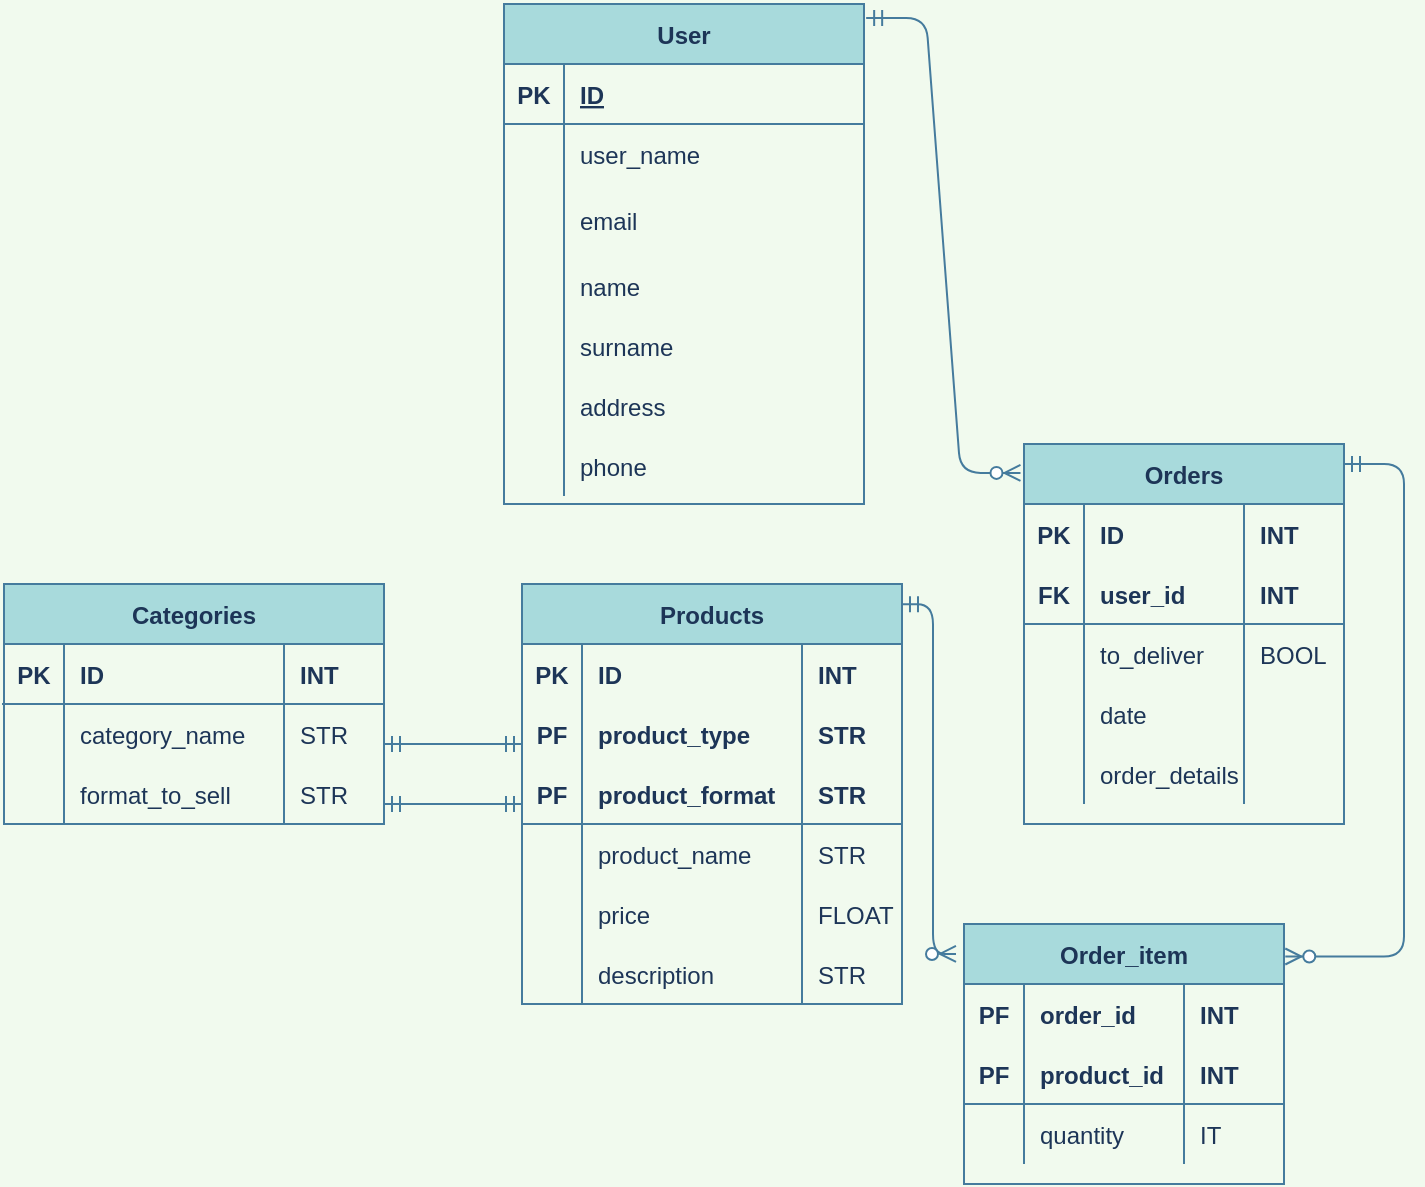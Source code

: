 <mxfile version="14.9.8" type="github">
  <diagram id="C5RBs43oDa-KdzZeNtuy" name="Page-1">
    <mxGraphModel dx="933" dy="643" grid="1" gridSize="10" guides="1" tooltips="1" connect="1" arrows="1" fold="1" page="1" pageScale="1" pageWidth="827" pageHeight="1169" background="#F1FAEE" math="0" shadow="0">
      <root>
        <mxCell id="WIyWlLk6GJQsqaUBKTNV-0" />
        <mxCell id="WIyWlLk6GJQsqaUBKTNV-1" parent="WIyWlLk6GJQsqaUBKTNV-0" />
        <mxCell id="0I3PL-ecY-N6tI2STqIi-12" value="User" style="shape=table;startSize=30;container=1;collapsible=1;childLayout=tableLayout;fixedRows=1;rowLines=0;fontStyle=1;align=center;resizeLast=1;fillColor=#A8DADC;strokeColor=#457B9D;fontColor=#1D3557;" vertex="1" parent="WIyWlLk6GJQsqaUBKTNV-1">
          <mxGeometry x="310" y="380" width="180" height="250" as="geometry" />
        </mxCell>
        <mxCell id="0I3PL-ecY-N6tI2STqIi-13" value="" style="shape=partialRectangle;collapsible=0;dropTarget=0;pointerEvents=0;fillColor=none;top=0;left=0;bottom=1;right=0;points=[[0,0.5],[1,0.5]];portConstraint=eastwest;strokeColor=#457B9D;fontColor=#1D3557;" vertex="1" parent="0I3PL-ecY-N6tI2STqIi-12">
          <mxGeometry y="30" width="180" height="30" as="geometry" />
        </mxCell>
        <mxCell id="0I3PL-ecY-N6tI2STqIi-14" value="PK" style="shape=partialRectangle;connectable=0;fillColor=none;top=0;left=0;bottom=0;right=0;fontStyle=1;overflow=hidden;strokeColor=#457B9D;fontColor=#1D3557;" vertex="1" parent="0I3PL-ecY-N6tI2STqIi-13">
          <mxGeometry width="30" height="30" as="geometry" />
        </mxCell>
        <mxCell id="0I3PL-ecY-N6tI2STqIi-15" value="ID" style="shape=partialRectangle;connectable=0;fillColor=none;top=0;left=0;bottom=0;right=0;align=left;spacingLeft=6;fontStyle=5;overflow=hidden;strokeColor=#457B9D;fontColor=#1D3557;" vertex="1" parent="0I3PL-ecY-N6tI2STqIi-13">
          <mxGeometry x="30" width="150" height="30" as="geometry" />
        </mxCell>
        <mxCell id="0I3PL-ecY-N6tI2STqIi-16" value="" style="shape=partialRectangle;collapsible=0;dropTarget=0;pointerEvents=0;fillColor=none;top=0;left=0;bottom=0;right=0;points=[[0,0.5],[1,0.5]];portConstraint=eastwest;strokeColor=#457B9D;fontColor=#1D3557;" vertex="1" parent="0I3PL-ecY-N6tI2STqIi-12">
          <mxGeometry y="60" width="180" height="30" as="geometry" />
        </mxCell>
        <mxCell id="0I3PL-ecY-N6tI2STqIi-17" value="" style="shape=partialRectangle;connectable=0;fillColor=none;top=0;left=0;bottom=0;right=0;editable=1;overflow=hidden;strokeColor=#457B9D;fontColor=#1D3557;" vertex="1" parent="0I3PL-ecY-N6tI2STqIi-16">
          <mxGeometry width="30" height="30" as="geometry" />
        </mxCell>
        <mxCell id="0I3PL-ecY-N6tI2STqIi-18" value="user_name" style="shape=partialRectangle;connectable=0;fillColor=none;top=0;left=0;bottom=0;right=0;align=left;spacingLeft=6;overflow=hidden;strokeColor=#457B9D;fontColor=#1D3557;" vertex="1" parent="0I3PL-ecY-N6tI2STqIi-16">
          <mxGeometry x="30" width="150" height="30" as="geometry" />
        </mxCell>
        <mxCell id="0I3PL-ecY-N6tI2STqIi-19" value="" style="shape=partialRectangle;collapsible=0;dropTarget=0;pointerEvents=0;fillColor=none;top=0;left=0;bottom=0;right=0;points=[[0,0.5],[1,0.5]];portConstraint=eastwest;strokeColor=#457B9D;fontColor=#1D3557;" vertex="1" parent="0I3PL-ecY-N6tI2STqIi-12">
          <mxGeometry y="90" width="180" height="36" as="geometry" />
        </mxCell>
        <mxCell id="0I3PL-ecY-N6tI2STqIi-20" value="" style="shape=partialRectangle;connectable=0;fillColor=none;top=0;left=0;bottom=0;right=0;editable=1;overflow=hidden;strokeColor=#457B9D;fontColor=#1D3557;" vertex="1" parent="0I3PL-ecY-N6tI2STqIi-19">
          <mxGeometry width="30" height="36" as="geometry" />
        </mxCell>
        <mxCell id="0I3PL-ecY-N6tI2STqIi-21" value="email" style="shape=partialRectangle;connectable=0;fillColor=none;top=0;left=0;bottom=0;right=0;align=left;spacingLeft=6;overflow=hidden;strokeColor=#457B9D;fontColor=#1D3557;" vertex="1" parent="0I3PL-ecY-N6tI2STqIi-19">
          <mxGeometry x="30" width="150" height="36" as="geometry" />
        </mxCell>
        <mxCell id="0I3PL-ecY-N6tI2STqIi-22" value="" style="shape=partialRectangle;collapsible=0;dropTarget=0;pointerEvents=0;fillColor=none;top=0;left=0;bottom=0;right=0;points=[[0,0.5],[1,0.5]];portConstraint=eastwest;strokeColor=#457B9D;fontColor=#1D3557;" vertex="1" parent="0I3PL-ecY-N6tI2STqIi-12">
          <mxGeometry y="126" width="180" height="30" as="geometry" />
        </mxCell>
        <mxCell id="0I3PL-ecY-N6tI2STqIi-23" value="" style="shape=partialRectangle;connectable=0;fillColor=none;top=0;left=0;bottom=0;right=0;editable=1;overflow=hidden;strokeColor=#457B9D;fontColor=#1D3557;" vertex="1" parent="0I3PL-ecY-N6tI2STqIi-22">
          <mxGeometry width="30" height="30" as="geometry" />
        </mxCell>
        <mxCell id="0I3PL-ecY-N6tI2STqIi-24" value="name" style="shape=partialRectangle;connectable=0;fillColor=none;top=0;left=0;bottom=0;right=0;align=left;spacingLeft=6;overflow=hidden;strokeColor=#457B9D;fontColor=#1D3557;" vertex="1" parent="0I3PL-ecY-N6tI2STqIi-22">
          <mxGeometry x="30" width="150" height="30" as="geometry" />
        </mxCell>
        <mxCell id="0I3PL-ecY-N6tI2STqIi-43" style="shape=partialRectangle;collapsible=0;dropTarget=0;pointerEvents=0;fillColor=none;top=0;left=0;bottom=0;right=0;points=[[0,0.5],[1,0.5]];portConstraint=eastwest;strokeColor=#457B9D;fontColor=#1D3557;" vertex="1" parent="0I3PL-ecY-N6tI2STqIi-12">
          <mxGeometry y="156" width="180" height="30" as="geometry" />
        </mxCell>
        <mxCell id="0I3PL-ecY-N6tI2STqIi-44" style="shape=partialRectangle;connectable=0;fillColor=none;top=0;left=0;bottom=0;right=0;editable=1;overflow=hidden;strokeColor=#457B9D;fontColor=#1D3557;" vertex="1" parent="0I3PL-ecY-N6tI2STqIi-43">
          <mxGeometry width="30" height="30" as="geometry" />
        </mxCell>
        <mxCell id="0I3PL-ecY-N6tI2STqIi-45" value="surname" style="shape=partialRectangle;connectable=0;fillColor=none;top=0;left=0;bottom=0;right=0;align=left;spacingLeft=6;overflow=hidden;strokeColor=#457B9D;fontColor=#1D3557;" vertex="1" parent="0I3PL-ecY-N6tI2STqIi-43">
          <mxGeometry x="30" width="150" height="30" as="geometry" />
        </mxCell>
        <mxCell id="0I3PL-ecY-N6tI2STqIi-46" style="shape=partialRectangle;collapsible=0;dropTarget=0;pointerEvents=0;fillColor=none;top=0;left=0;bottom=0;right=0;points=[[0,0.5],[1,0.5]];portConstraint=eastwest;strokeColor=#457B9D;fontColor=#1D3557;" vertex="1" parent="0I3PL-ecY-N6tI2STqIi-12">
          <mxGeometry y="186" width="180" height="30" as="geometry" />
        </mxCell>
        <mxCell id="0I3PL-ecY-N6tI2STqIi-47" style="shape=partialRectangle;connectable=0;fillColor=none;top=0;left=0;bottom=0;right=0;editable=1;overflow=hidden;strokeColor=#457B9D;fontColor=#1D3557;" vertex="1" parent="0I3PL-ecY-N6tI2STqIi-46">
          <mxGeometry width="30" height="30" as="geometry" />
        </mxCell>
        <mxCell id="0I3PL-ecY-N6tI2STqIi-48" value="address" style="shape=partialRectangle;connectable=0;fillColor=none;top=0;left=0;bottom=0;right=0;align=left;spacingLeft=6;overflow=hidden;strokeColor=#457B9D;fontColor=#1D3557;" vertex="1" parent="0I3PL-ecY-N6tI2STqIi-46">
          <mxGeometry x="30" width="150" height="30" as="geometry" />
        </mxCell>
        <mxCell id="0I3PL-ecY-N6tI2STqIi-49" style="shape=partialRectangle;collapsible=0;dropTarget=0;pointerEvents=0;fillColor=none;top=0;left=0;bottom=0;right=0;points=[[0,0.5],[1,0.5]];portConstraint=eastwest;strokeColor=#457B9D;fontColor=#1D3557;" vertex="1" parent="0I3PL-ecY-N6tI2STqIi-12">
          <mxGeometry y="216" width="180" height="30" as="geometry" />
        </mxCell>
        <mxCell id="0I3PL-ecY-N6tI2STqIi-50" style="shape=partialRectangle;connectable=0;fillColor=none;top=0;left=0;bottom=0;right=0;editable=1;overflow=hidden;strokeColor=#457B9D;fontColor=#1D3557;" vertex="1" parent="0I3PL-ecY-N6tI2STqIi-49">
          <mxGeometry width="30" height="30" as="geometry" />
        </mxCell>
        <mxCell id="0I3PL-ecY-N6tI2STqIi-51" value="phone" style="shape=partialRectangle;connectable=0;fillColor=none;top=0;left=0;bottom=0;right=0;align=left;spacingLeft=6;overflow=hidden;strokeColor=#457B9D;fontColor=#1D3557;" vertex="1" parent="0I3PL-ecY-N6tI2STqIi-49">
          <mxGeometry x="30" width="150" height="30" as="geometry" />
        </mxCell>
        <mxCell id="0I3PL-ecY-N6tI2STqIi-55" value="Orders" style="shape=table;startSize=30;container=1;collapsible=1;childLayout=tableLayout;fixedRows=1;rowLines=0;fontStyle=1;align=center;resizeLast=1;fillColor=#A8DADC;strokeColor=#457B9D;fontColor=#1D3557;" vertex="1" parent="WIyWlLk6GJQsqaUBKTNV-1">
          <mxGeometry x="570" y="600" width="160" height="190" as="geometry" />
        </mxCell>
        <mxCell id="0I3PL-ecY-N6tI2STqIi-56" value="" style="shape=partialRectangle;collapsible=0;dropTarget=0;pointerEvents=0;fillColor=none;top=0;left=0;bottom=0;right=0;points=[[0,0.5],[1,0.5]];portConstraint=eastwest;strokeColor=#457B9D;fontColor=#1D3557;" vertex="1" parent="0I3PL-ecY-N6tI2STqIi-55">
          <mxGeometry y="30" width="160" height="30" as="geometry" />
        </mxCell>
        <mxCell id="0I3PL-ecY-N6tI2STqIi-57" value="PK" style="shape=partialRectangle;connectable=0;fillColor=none;top=0;left=0;bottom=0;right=0;fontStyle=1;overflow=hidden;strokeColor=#457B9D;fontColor=#1D3557;" vertex="1" parent="0I3PL-ecY-N6tI2STqIi-56">
          <mxGeometry width="30" height="30" as="geometry" />
        </mxCell>
        <mxCell id="0I3PL-ecY-N6tI2STqIi-58" value="ID" style="shape=partialRectangle;connectable=0;fillColor=none;top=0;left=0;bottom=0;right=0;align=left;spacingLeft=6;fontStyle=1;overflow=hidden;strokeColor=#457B9D;fontColor=#1D3557;" vertex="1" parent="0I3PL-ecY-N6tI2STqIi-56">
          <mxGeometry x="30" width="80" height="30" as="geometry" />
        </mxCell>
        <mxCell id="0I3PL-ecY-N6tI2STqIi-78" value="INT" style="shape=partialRectangle;connectable=0;fillColor=none;top=0;left=0;bottom=0;right=0;align=left;spacingLeft=6;fontStyle=1;overflow=hidden;strokeColor=#457B9D;fontColor=#1D3557;" vertex="1" parent="0I3PL-ecY-N6tI2STqIi-56">
          <mxGeometry x="110" width="50" height="30" as="geometry" />
        </mxCell>
        <mxCell id="0I3PL-ecY-N6tI2STqIi-59" value="" style="shape=partialRectangle;collapsible=0;dropTarget=0;pointerEvents=0;fillColor=none;top=0;left=0;bottom=1;right=0;points=[[0,0.5],[1,0.5]];portConstraint=eastwest;strokeColor=#457B9D;fontColor=#1D3557;" vertex="1" parent="0I3PL-ecY-N6tI2STqIi-55">
          <mxGeometry y="60" width="160" height="30" as="geometry" />
        </mxCell>
        <mxCell id="0I3PL-ecY-N6tI2STqIi-60" value="FK" style="shape=partialRectangle;connectable=0;fillColor=none;top=0;left=0;bottom=0;right=0;fontStyle=1;overflow=hidden;strokeColor=#457B9D;fontColor=#1D3557;" vertex="1" parent="0I3PL-ecY-N6tI2STqIi-59">
          <mxGeometry width="30" height="30" as="geometry" />
        </mxCell>
        <mxCell id="0I3PL-ecY-N6tI2STqIi-61" value="user_id" style="shape=partialRectangle;connectable=0;fillColor=none;top=0;left=0;bottom=0;right=0;align=left;spacingLeft=6;fontStyle=1;overflow=hidden;strokeColor=#457B9D;fontColor=#1D3557;" vertex="1" parent="0I3PL-ecY-N6tI2STqIi-59">
          <mxGeometry x="30" width="80" height="30" as="geometry" />
        </mxCell>
        <mxCell id="0I3PL-ecY-N6tI2STqIi-79" value="INT" style="shape=partialRectangle;connectable=0;fillColor=none;top=0;left=0;bottom=0;right=0;align=left;spacingLeft=6;fontStyle=1;overflow=hidden;strokeColor=#457B9D;fontColor=#1D3557;" vertex="1" parent="0I3PL-ecY-N6tI2STqIi-59">
          <mxGeometry x="110" width="50" height="30" as="geometry" />
        </mxCell>
        <mxCell id="0I3PL-ecY-N6tI2STqIi-62" value="" style="shape=partialRectangle;collapsible=0;dropTarget=0;pointerEvents=0;fillColor=none;top=0;left=0;bottom=0;right=0;points=[[0,0.5],[1,0.5]];portConstraint=eastwest;strokeColor=#457B9D;fontColor=#1D3557;" vertex="1" parent="0I3PL-ecY-N6tI2STqIi-55">
          <mxGeometry y="90" width="160" height="30" as="geometry" />
        </mxCell>
        <mxCell id="0I3PL-ecY-N6tI2STqIi-63" value="" style="shape=partialRectangle;connectable=0;fillColor=none;top=0;left=0;bottom=0;right=0;editable=1;overflow=hidden;strokeColor=#457B9D;fontColor=#1D3557;" vertex="1" parent="0I3PL-ecY-N6tI2STqIi-62">
          <mxGeometry width="30" height="30" as="geometry" />
        </mxCell>
        <mxCell id="0I3PL-ecY-N6tI2STqIi-64" value="to_deliver" style="shape=partialRectangle;connectable=0;fillColor=none;top=0;left=0;bottom=0;right=0;align=left;spacingLeft=6;overflow=hidden;strokeColor=#457B9D;fontColor=#1D3557;" vertex="1" parent="0I3PL-ecY-N6tI2STqIi-62">
          <mxGeometry x="30" width="80" height="30" as="geometry" />
        </mxCell>
        <mxCell id="0I3PL-ecY-N6tI2STqIi-80" value="BOOL" style="shape=partialRectangle;connectable=0;fillColor=none;top=0;left=0;bottom=0;right=0;align=left;spacingLeft=6;overflow=hidden;strokeColor=#457B9D;fontColor=#1D3557;" vertex="1" parent="0I3PL-ecY-N6tI2STqIi-62">
          <mxGeometry x="110" width="50" height="30" as="geometry" />
        </mxCell>
        <mxCell id="0I3PL-ecY-N6tI2STqIi-65" value="" style="shape=partialRectangle;collapsible=0;dropTarget=0;pointerEvents=0;fillColor=none;top=0;left=0;bottom=0;right=0;points=[[0,0.5],[1,0.5]];portConstraint=eastwest;strokeColor=#457B9D;fontColor=#1D3557;" vertex="1" parent="0I3PL-ecY-N6tI2STqIi-55">
          <mxGeometry y="120" width="160" height="30" as="geometry" />
        </mxCell>
        <mxCell id="0I3PL-ecY-N6tI2STqIi-66" value="" style="shape=partialRectangle;connectable=0;fillColor=none;top=0;left=0;bottom=0;right=0;editable=1;overflow=hidden;strokeColor=#457B9D;fontColor=#1D3557;" vertex="1" parent="0I3PL-ecY-N6tI2STqIi-65">
          <mxGeometry width="30" height="30" as="geometry" />
        </mxCell>
        <mxCell id="0I3PL-ecY-N6tI2STqIi-67" value="date" style="shape=partialRectangle;connectable=0;fillColor=none;top=0;left=0;bottom=0;right=0;align=left;spacingLeft=6;overflow=hidden;strokeColor=#457B9D;fontColor=#1D3557;" vertex="1" parent="0I3PL-ecY-N6tI2STqIi-65">
          <mxGeometry x="30" width="80" height="30" as="geometry" />
        </mxCell>
        <mxCell id="0I3PL-ecY-N6tI2STqIi-81" style="shape=partialRectangle;connectable=0;fillColor=none;top=0;left=0;bottom=0;right=0;align=left;spacingLeft=6;overflow=hidden;strokeColor=#457B9D;fontColor=#1D3557;" vertex="1" parent="0I3PL-ecY-N6tI2STqIi-65">
          <mxGeometry x="110" width="50" height="30" as="geometry" />
        </mxCell>
        <mxCell id="0I3PL-ecY-N6tI2STqIi-171" value="" style="shape=partialRectangle;collapsible=0;dropTarget=0;pointerEvents=0;fillColor=none;top=0;left=0;bottom=0;right=0;points=[[0,0.5],[1,0.5]];portConstraint=eastwest;strokeColor=#457B9D;fontColor=#1D3557;" vertex="1" parent="0I3PL-ecY-N6tI2STqIi-55">
          <mxGeometry y="150" width="160" height="30" as="geometry" />
        </mxCell>
        <mxCell id="0I3PL-ecY-N6tI2STqIi-172" value="" style="shape=partialRectangle;connectable=0;fillColor=none;top=0;left=0;bottom=0;right=0;editable=1;overflow=hidden;strokeColor=#457B9D;fontColor=#1D3557;" vertex="1" parent="0I3PL-ecY-N6tI2STqIi-171">
          <mxGeometry width="30" height="30" as="geometry" />
        </mxCell>
        <mxCell id="0I3PL-ecY-N6tI2STqIi-173" value="order_details" style="shape=partialRectangle;connectable=0;fillColor=none;top=0;left=0;bottom=0;right=0;align=left;spacingLeft=6;overflow=hidden;strokeColor=#457B9D;fontColor=#1D3557;" vertex="1" parent="0I3PL-ecY-N6tI2STqIi-171">
          <mxGeometry x="30" width="80" height="30" as="geometry" />
        </mxCell>
        <mxCell id="0I3PL-ecY-N6tI2STqIi-174" style="shape=partialRectangle;connectable=0;fillColor=none;top=0;left=0;bottom=0;right=0;align=left;spacingLeft=6;overflow=hidden;strokeColor=#457B9D;fontColor=#1D3557;" vertex="1" parent="0I3PL-ecY-N6tI2STqIi-171">
          <mxGeometry x="110" width="50" height="30" as="geometry" />
        </mxCell>
        <mxCell id="0I3PL-ecY-N6tI2STqIi-77" value="" style="edgeStyle=entityRelationEdgeStyle;fontSize=12;html=1;endArrow=ERzeroToMany;startArrow=ERmandOne;entryX=-0.011;entryY=0.076;entryDx=0;entryDy=0;entryPerimeter=0;exitX=1.006;exitY=0.028;exitDx=0;exitDy=0;exitPerimeter=0;labelBackgroundColor=#F1FAEE;strokeColor=#457B9D;fontColor=#1D3557;" edge="1" parent="WIyWlLk6GJQsqaUBKTNV-1" source="0I3PL-ecY-N6tI2STqIi-12" target="0I3PL-ecY-N6tI2STqIi-55">
          <mxGeometry width="100" height="100" relative="1" as="geometry">
            <mxPoint x="500" y="390" as="sourcePoint" />
            <mxPoint x="390" y="660" as="targetPoint" />
          </mxGeometry>
        </mxCell>
        <mxCell id="0I3PL-ecY-N6tI2STqIi-85" value="Order_item" style="shape=table;startSize=30;container=1;collapsible=1;childLayout=tableLayout;fixedRows=1;rowLines=0;fontStyle=1;align=center;resizeLast=1;fillColor=#A8DADC;strokeColor=#457B9D;fontColor=#1D3557;" vertex="1" parent="WIyWlLk6GJQsqaUBKTNV-1">
          <mxGeometry x="540" y="840" width="160" height="130" as="geometry" />
        </mxCell>
        <mxCell id="0I3PL-ecY-N6tI2STqIi-86" value="" style="shape=partialRectangle;collapsible=0;dropTarget=0;pointerEvents=0;fillColor=none;top=0;left=0;bottom=0;right=0;points=[[0,0.5],[1,0.5]];portConstraint=eastwest;strokeColor=#457B9D;fontColor=#1D3557;" vertex="1" parent="0I3PL-ecY-N6tI2STqIi-85">
          <mxGeometry y="30" width="160" height="30" as="geometry" />
        </mxCell>
        <mxCell id="0I3PL-ecY-N6tI2STqIi-87" value="PF" style="shape=partialRectangle;connectable=0;fillColor=none;top=0;left=0;bottom=0;right=0;fontStyle=1;overflow=hidden;strokeColor=#457B9D;fontColor=#1D3557;" vertex="1" parent="0I3PL-ecY-N6tI2STqIi-86">
          <mxGeometry width="30" height="30" as="geometry" />
        </mxCell>
        <mxCell id="0I3PL-ecY-N6tI2STqIi-88" value="order_id" style="shape=partialRectangle;connectable=0;fillColor=none;top=0;left=0;bottom=0;right=0;align=left;spacingLeft=6;fontStyle=1;overflow=hidden;strokeColor=#457B9D;fontColor=#1D3557;" vertex="1" parent="0I3PL-ecY-N6tI2STqIi-86">
          <mxGeometry x="30" width="80" height="30" as="geometry" />
        </mxCell>
        <mxCell id="0I3PL-ecY-N6tI2STqIi-89" value="INT" style="shape=partialRectangle;connectable=0;fillColor=none;top=0;left=0;bottom=0;right=0;align=left;spacingLeft=6;fontStyle=1;overflow=hidden;strokeColor=#457B9D;fontColor=#1D3557;" vertex="1" parent="0I3PL-ecY-N6tI2STqIi-86">
          <mxGeometry x="110" width="50" height="30" as="geometry" />
        </mxCell>
        <mxCell id="0I3PL-ecY-N6tI2STqIi-90" value="" style="shape=partialRectangle;collapsible=0;dropTarget=0;pointerEvents=0;fillColor=none;top=0;left=0;bottom=1;right=0;points=[[0,0.5],[1,0.5]];portConstraint=eastwest;strokeColor=#457B9D;fontColor=#1D3557;" vertex="1" parent="0I3PL-ecY-N6tI2STqIi-85">
          <mxGeometry y="60" width="160" height="30" as="geometry" />
        </mxCell>
        <mxCell id="0I3PL-ecY-N6tI2STqIi-91" value="PF" style="shape=partialRectangle;connectable=0;fillColor=none;top=0;left=0;bottom=0;right=0;fontStyle=1;overflow=hidden;strokeColor=#457B9D;fontColor=#1D3557;" vertex="1" parent="0I3PL-ecY-N6tI2STqIi-90">
          <mxGeometry width="30" height="30" as="geometry" />
        </mxCell>
        <mxCell id="0I3PL-ecY-N6tI2STqIi-92" value="product_id" style="shape=partialRectangle;connectable=0;fillColor=none;top=0;left=0;bottom=0;right=0;align=left;spacingLeft=6;fontStyle=1;overflow=hidden;strokeColor=#457B9D;fontColor=#1D3557;" vertex="1" parent="0I3PL-ecY-N6tI2STqIi-90">
          <mxGeometry x="30" width="80" height="30" as="geometry" />
        </mxCell>
        <mxCell id="0I3PL-ecY-N6tI2STqIi-93" value="INT" style="shape=partialRectangle;connectable=0;fillColor=none;top=0;left=0;bottom=0;right=0;align=left;spacingLeft=6;fontStyle=1;overflow=hidden;strokeColor=#457B9D;fontColor=#1D3557;" vertex="1" parent="0I3PL-ecY-N6tI2STqIi-90">
          <mxGeometry x="110" width="50" height="30" as="geometry" />
        </mxCell>
        <mxCell id="0I3PL-ecY-N6tI2STqIi-94" value="" style="shape=partialRectangle;collapsible=0;dropTarget=0;pointerEvents=0;fillColor=none;top=0;left=0;bottom=0;right=0;points=[[0,0.5],[1,0.5]];portConstraint=eastwest;strokeColor=#457B9D;fontColor=#1D3557;" vertex="1" parent="0I3PL-ecY-N6tI2STqIi-85">
          <mxGeometry y="90" width="160" height="30" as="geometry" />
        </mxCell>
        <mxCell id="0I3PL-ecY-N6tI2STqIi-95" value="" style="shape=partialRectangle;connectable=0;fillColor=none;top=0;left=0;bottom=0;right=0;editable=1;overflow=hidden;strokeColor=#457B9D;fontColor=#1D3557;" vertex="1" parent="0I3PL-ecY-N6tI2STqIi-94">
          <mxGeometry width="30" height="30" as="geometry" />
        </mxCell>
        <mxCell id="0I3PL-ecY-N6tI2STqIi-96" value="quantity" style="shape=partialRectangle;connectable=0;fillColor=none;top=0;left=0;bottom=0;right=0;align=left;spacingLeft=6;overflow=hidden;strokeColor=#457B9D;fontColor=#1D3557;" vertex="1" parent="0I3PL-ecY-N6tI2STqIi-94">
          <mxGeometry x="30" width="80" height="30" as="geometry" />
        </mxCell>
        <mxCell id="0I3PL-ecY-N6tI2STqIi-97" value="IT" style="shape=partialRectangle;connectable=0;fillColor=none;top=0;left=0;bottom=0;right=0;align=left;spacingLeft=6;overflow=hidden;strokeColor=#457B9D;fontColor=#1D3557;" vertex="1" parent="0I3PL-ecY-N6tI2STqIi-94">
          <mxGeometry x="110" width="50" height="30" as="geometry" />
        </mxCell>
        <mxCell id="0I3PL-ecY-N6tI2STqIi-102" value="" style="edgeStyle=entityRelationEdgeStyle;fontSize=12;html=1;endArrow=ERzeroToMany;startArrow=ERmandOne;entryX=1.004;entryY=0.125;entryDx=0;entryDy=0;entryPerimeter=0;labelBackgroundColor=#F1FAEE;strokeColor=#457B9D;fontColor=#1D3557;" edge="1" parent="WIyWlLk6GJQsqaUBKTNV-1" target="0I3PL-ecY-N6tI2STqIi-85">
          <mxGeometry width="100" height="100" relative="1" as="geometry">
            <mxPoint x="730" y="610" as="sourcePoint" />
            <mxPoint x="810" y="780" as="targetPoint" />
          </mxGeometry>
        </mxCell>
        <mxCell id="0I3PL-ecY-N6tI2STqIi-103" value="Products" style="shape=table;startSize=30;container=1;collapsible=1;childLayout=tableLayout;fixedRows=1;rowLines=0;fontStyle=1;align=center;resizeLast=1;fillColor=#A8DADC;strokeColor=#457B9D;fontColor=#1D3557;" vertex="1" parent="WIyWlLk6GJQsqaUBKTNV-1">
          <mxGeometry x="319" y="670" width="190" height="210" as="geometry" />
        </mxCell>
        <mxCell id="0I3PL-ecY-N6tI2STqIi-129" value="" style="shape=partialRectangle;collapsible=0;dropTarget=0;pointerEvents=0;fillColor=none;top=0;left=0;bottom=0;right=0;points=[[0,0.5],[1,0.5]];portConstraint=eastwest;strokeColor=#457B9D;fontColor=#1D3557;" vertex="1" parent="0I3PL-ecY-N6tI2STqIi-103">
          <mxGeometry y="30" width="190" height="30" as="geometry" />
        </mxCell>
        <mxCell id="0I3PL-ecY-N6tI2STqIi-130" value="PK" style="shape=partialRectangle;connectable=0;fillColor=none;top=0;left=0;bottom=0;right=0;fontStyle=1;overflow=hidden;strokeColor=#457B9D;fontColor=#1D3557;" vertex="1" parent="0I3PL-ecY-N6tI2STqIi-129">
          <mxGeometry width="30" height="30" as="geometry" />
        </mxCell>
        <mxCell id="0I3PL-ecY-N6tI2STqIi-131" value="ID" style="shape=partialRectangle;connectable=0;fillColor=none;top=0;left=0;bottom=0;right=0;align=left;spacingLeft=6;fontStyle=1;overflow=hidden;strokeColor=#457B9D;fontColor=#1D3557;" vertex="1" parent="0I3PL-ecY-N6tI2STqIi-129">
          <mxGeometry x="30" width="110" height="30" as="geometry" />
        </mxCell>
        <mxCell id="0I3PL-ecY-N6tI2STqIi-132" value="INT" style="shape=partialRectangle;connectable=0;fillColor=none;top=0;left=0;bottom=0;right=0;align=left;spacingLeft=6;fontStyle=1;overflow=hidden;strokeColor=#457B9D;fontColor=#1D3557;" vertex="1" parent="0I3PL-ecY-N6tI2STqIi-129">
          <mxGeometry x="140" width="50" height="30" as="geometry" />
        </mxCell>
        <mxCell id="0I3PL-ecY-N6tI2STqIi-104" value="" style="shape=partialRectangle;collapsible=0;dropTarget=0;pointerEvents=0;fillColor=none;top=0;left=0;bottom=0;right=0;points=[[0,0.5],[1,0.5]];portConstraint=eastwest;strokeColor=#457B9D;fontColor=#1D3557;" vertex="1" parent="0I3PL-ecY-N6tI2STqIi-103">
          <mxGeometry y="60" width="190" height="30" as="geometry" />
        </mxCell>
        <mxCell id="0I3PL-ecY-N6tI2STqIi-105" value="PF" style="shape=partialRectangle;connectable=0;fillColor=none;top=0;left=0;bottom=0;right=0;fontStyle=1;overflow=hidden;strokeColor=#457B9D;fontColor=#1D3557;" vertex="1" parent="0I3PL-ecY-N6tI2STqIi-104">
          <mxGeometry width="30" height="30" as="geometry" />
        </mxCell>
        <mxCell id="0I3PL-ecY-N6tI2STqIi-106" value="product_type" style="shape=partialRectangle;connectable=0;fillColor=none;top=0;left=0;bottom=0;right=0;align=left;spacingLeft=6;fontStyle=1;overflow=hidden;strokeColor=#457B9D;fontColor=#1D3557;" vertex="1" parent="0I3PL-ecY-N6tI2STqIi-104">
          <mxGeometry x="30" width="110" height="30" as="geometry" />
        </mxCell>
        <mxCell id="0I3PL-ecY-N6tI2STqIi-107" value="STR" style="shape=partialRectangle;connectable=0;fillColor=none;top=0;left=0;bottom=0;right=0;align=left;spacingLeft=6;fontStyle=1;overflow=hidden;strokeColor=#457B9D;fontColor=#1D3557;" vertex="1" parent="0I3PL-ecY-N6tI2STqIi-104">
          <mxGeometry x="140" width="50" height="30" as="geometry" />
        </mxCell>
        <mxCell id="0I3PL-ecY-N6tI2STqIi-108" value="" style="shape=partialRectangle;collapsible=0;dropTarget=0;pointerEvents=0;fillColor=none;top=0;left=0;bottom=1;right=0;points=[[0,0.5],[1,0.5]];portConstraint=eastwest;strokeColor=#457B9D;fontColor=#1D3557;" vertex="1" parent="0I3PL-ecY-N6tI2STqIi-103">
          <mxGeometry y="90" width="190" height="30" as="geometry" />
        </mxCell>
        <mxCell id="0I3PL-ecY-N6tI2STqIi-109" value="PF" style="shape=partialRectangle;connectable=0;fillColor=none;top=0;left=0;bottom=0;right=0;fontStyle=1;overflow=hidden;strokeColor=#457B9D;fontColor=#1D3557;" vertex="1" parent="0I3PL-ecY-N6tI2STqIi-108">
          <mxGeometry width="30" height="30" as="geometry" />
        </mxCell>
        <mxCell id="0I3PL-ecY-N6tI2STqIi-110" value="product_format" style="shape=partialRectangle;connectable=0;fillColor=none;top=0;left=0;bottom=0;right=0;align=left;spacingLeft=6;fontStyle=1;overflow=hidden;strokeColor=#457B9D;fontColor=#1D3557;" vertex="1" parent="0I3PL-ecY-N6tI2STqIi-108">
          <mxGeometry x="30" width="110" height="30" as="geometry" />
        </mxCell>
        <mxCell id="0I3PL-ecY-N6tI2STqIi-111" value="STR" style="shape=partialRectangle;connectable=0;fillColor=none;top=0;left=0;bottom=0;right=0;align=left;spacingLeft=6;fontStyle=1;overflow=hidden;strokeColor=#457B9D;fontColor=#1D3557;" vertex="1" parent="0I3PL-ecY-N6tI2STqIi-108">
          <mxGeometry x="140" width="50" height="30" as="geometry" />
        </mxCell>
        <mxCell id="0I3PL-ecY-N6tI2STqIi-112" value="" style="shape=partialRectangle;collapsible=0;dropTarget=0;pointerEvents=0;fillColor=none;top=0;left=0;bottom=0;right=0;points=[[0,0.5],[1,0.5]];portConstraint=eastwest;strokeColor=#457B9D;fontColor=#1D3557;" vertex="1" parent="0I3PL-ecY-N6tI2STqIi-103">
          <mxGeometry y="120" width="190" height="30" as="geometry" />
        </mxCell>
        <mxCell id="0I3PL-ecY-N6tI2STqIi-113" value="" style="shape=partialRectangle;connectable=0;fillColor=none;top=0;left=0;bottom=0;right=0;editable=1;overflow=hidden;strokeColor=#457B9D;fontColor=#1D3557;" vertex="1" parent="0I3PL-ecY-N6tI2STqIi-112">
          <mxGeometry width="30" height="30" as="geometry" />
        </mxCell>
        <mxCell id="0I3PL-ecY-N6tI2STqIi-114" value="product_name    " style="shape=partialRectangle;connectable=0;fillColor=none;top=0;left=0;bottom=0;right=0;align=left;spacingLeft=6;overflow=hidden;strokeColor=#457B9D;fontColor=#1D3557;" vertex="1" parent="0I3PL-ecY-N6tI2STqIi-112">
          <mxGeometry x="30" width="110" height="30" as="geometry" />
        </mxCell>
        <mxCell id="0I3PL-ecY-N6tI2STqIi-115" value="STR" style="shape=partialRectangle;connectable=0;fillColor=none;top=0;left=0;bottom=0;right=0;align=left;spacingLeft=6;overflow=hidden;strokeColor=#457B9D;fontColor=#1D3557;" vertex="1" parent="0I3PL-ecY-N6tI2STqIi-112">
          <mxGeometry x="140" width="50" height="30" as="geometry" />
        </mxCell>
        <mxCell id="0I3PL-ecY-N6tI2STqIi-116" value="" style="shape=partialRectangle;collapsible=0;dropTarget=0;pointerEvents=0;fillColor=none;top=0;left=0;bottom=0;right=0;points=[[0,0.5],[1,0.5]];portConstraint=eastwest;strokeColor=#457B9D;fontColor=#1D3557;" vertex="1" parent="0I3PL-ecY-N6tI2STqIi-103">
          <mxGeometry y="150" width="190" height="30" as="geometry" />
        </mxCell>
        <mxCell id="0I3PL-ecY-N6tI2STqIi-117" value="" style="shape=partialRectangle;connectable=0;fillColor=none;top=0;left=0;bottom=0;right=0;editable=1;overflow=hidden;strokeColor=#457B9D;fontColor=#1D3557;" vertex="1" parent="0I3PL-ecY-N6tI2STqIi-116">
          <mxGeometry width="30" height="30" as="geometry" />
        </mxCell>
        <mxCell id="0I3PL-ecY-N6tI2STqIi-118" value="price" style="shape=partialRectangle;connectable=0;fillColor=none;top=0;left=0;bottom=0;right=0;align=left;spacingLeft=6;overflow=hidden;strokeColor=#457B9D;fontColor=#1D3557;" vertex="1" parent="0I3PL-ecY-N6tI2STqIi-116">
          <mxGeometry x="30" width="110" height="30" as="geometry" />
        </mxCell>
        <mxCell id="0I3PL-ecY-N6tI2STqIi-119" value="FLOAT" style="shape=partialRectangle;connectable=0;fillColor=none;top=0;left=0;bottom=0;right=0;align=left;spacingLeft=6;overflow=hidden;strokeColor=#457B9D;fontColor=#1D3557;" vertex="1" parent="0I3PL-ecY-N6tI2STqIi-116">
          <mxGeometry x="140" width="50" height="30" as="geometry" />
        </mxCell>
        <mxCell id="0I3PL-ecY-N6tI2STqIi-133" value="" style="shape=partialRectangle;collapsible=0;dropTarget=0;pointerEvents=0;fillColor=none;top=0;left=0;bottom=0;right=0;points=[[0,0.5],[1,0.5]];portConstraint=eastwest;strokeColor=#457B9D;fontColor=#1D3557;" vertex="1" parent="0I3PL-ecY-N6tI2STqIi-103">
          <mxGeometry y="180" width="190" height="30" as="geometry" />
        </mxCell>
        <mxCell id="0I3PL-ecY-N6tI2STqIi-134" value="" style="shape=partialRectangle;connectable=0;fillColor=none;top=0;left=0;bottom=0;right=0;editable=1;overflow=hidden;strokeColor=#457B9D;fontColor=#1D3557;" vertex="1" parent="0I3PL-ecY-N6tI2STqIi-133">
          <mxGeometry width="30" height="30" as="geometry" />
        </mxCell>
        <mxCell id="0I3PL-ecY-N6tI2STqIi-135" value="description" style="shape=partialRectangle;connectable=0;fillColor=none;top=0;left=0;bottom=0;right=0;align=left;spacingLeft=6;overflow=hidden;strokeColor=#457B9D;fontColor=#1D3557;" vertex="1" parent="0I3PL-ecY-N6tI2STqIi-133">
          <mxGeometry x="30" width="110" height="30" as="geometry" />
        </mxCell>
        <mxCell id="0I3PL-ecY-N6tI2STqIi-136" value="STR" style="shape=partialRectangle;connectable=0;fillColor=none;top=0;left=0;bottom=0;right=0;align=left;spacingLeft=6;overflow=hidden;strokeColor=#457B9D;fontColor=#1D3557;" vertex="1" parent="0I3PL-ecY-N6tI2STqIi-133">
          <mxGeometry x="140" width="50" height="30" as="geometry" />
        </mxCell>
        <mxCell id="0I3PL-ecY-N6tI2STqIi-137" value="" style="edgeStyle=orthogonalEdgeStyle;fontSize=12;html=1;endArrow=ERzeroToMany;startArrow=ERmandOne;entryX=-0.025;entryY=0.115;entryDx=0;entryDy=0;entryPerimeter=0;exitX=1;exitY=0.048;exitDx=0;exitDy=0;exitPerimeter=0;labelBackgroundColor=#F1FAEE;strokeColor=#457B9D;fontColor=#1D3557;" edge="1" parent="WIyWlLk6GJQsqaUBKTNV-1" source="0I3PL-ecY-N6tI2STqIi-103" target="0I3PL-ecY-N6tI2STqIi-85">
          <mxGeometry width="100" height="100" relative="1" as="geometry">
            <mxPoint x="730" y="620" as="sourcePoint" />
            <mxPoint x="710.64" y="836.25" as="targetPoint" />
          </mxGeometry>
        </mxCell>
        <mxCell id="0I3PL-ecY-N6tI2STqIi-138" value="Categories" style="shape=table;startSize=30;container=1;collapsible=1;childLayout=tableLayout;fixedRows=1;rowLines=0;fontStyle=1;align=center;resizeLast=1;fillColor=#A8DADC;strokeColor=#457B9D;fontColor=#1D3557;" vertex="1" parent="WIyWlLk6GJQsqaUBKTNV-1">
          <mxGeometry x="60" y="670" width="190" height="120" as="geometry" />
        </mxCell>
        <mxCell id="0I3PL-ecY-N6tI2STqIi-139" value="" style="shape=partialRectangle;collapsible=0;dropTarget=0;pointerEvents=0;fillColor=none;top=0;left=0;bottom=0;right=0;points=[[0,0.5],[1,0.5]];portConstraint=eastwest;strokeColor=#457B9D;fontColor=#1D3557;" vertex="1" parent="0I3PL-ecY-N6tI2STqIi-138">
          <mxGeometry y="30" width="190" height="30" as="geometry" />
        </mxCell>
        <mxCell id="0I3PL-ecY-N6tI2STqIi-140" value="PK" style="shape=partialRectangle;connectable=0;fillColor=none;top=0;left=0;bottom=0;right=0;fontStyle=1;overflow=hidden;strokeColor=#457B9D;fontColor=#1D3557;" vertex="1" parent="0I3PL-ecY-N6tI2STqIi-139">
          <mxGeometry width="30" height="30" as="geometry" />
        </mxCell>
        <mxCell id="0I3PL-ecY-N6tI2STqIi-141" value="ID" style="shape=partialRectangle;connectable=0;fillColor=none;top=0;left=0;bottom=0;right=0;align=left;spacingLeft=6;fontStyle=1;overflow=hidden;strokeColor=#457B9D;fontColor=#1D3557;" vertex="1" parent="0I3PL-ecY-N6tI2STqIi-139">
          <mxGeometry x="30" width="110" height="30" as="geometry" />
        </mxCell>
        <mxCell id="0I3PL-ecY-N6tI2STqIi-142" value="INT" style="shape=partialRectangle;connectable=0;fillColor=none;top=0;left=0;bottom=0;right=0;align=left;spacingLeft=6;fontStyle=1;overflow=hidden;strokeColor=#457B9D;fontColor=#1D3557;" vertex="1" parent="0I3PL-ecY-N6tI2STqIi-139">
          <mxGeometry x="140" width="50" height="30" as="geometry" />
        </mxCell>
        <mxCell id="0I3PL-ecY-N6tI2STqIi-151" value="" style="shape=partialRectangle;collapsible=0;dropTarget=0;pointerEvents=0;fillColor=none;top=0;left=0;bottom=0;right=0;points=[[0,0.5],[1,0.5]];portConstraint=eastwest;strokeColor=#457B9D;fontColor=#1D3557;" vertex="1" parent="0I3PL-ecY-N6tI2STqIi-138">
          <mxGeometry y="60" width="190" height="30" as="geometry" />
        </mxCell>
        <mxCell id="0I3PL-ecY-N6tI2STqIi-152" value="" style="shape=partialRectangle;connectable=0;fillColor=none;top=0;left=0;bottom=0;right=0;editable=1;overflow=hidden;strokeColor=#457B9D;fontColor=#1D3557;" vertex="1" parent="0I3PL-ecY-N6tI2STqIi-151">
          <mxGeometry width="30" height="30" as="geometry" />
        </mxCell>
        <mxCell id="0I3PL-ecY-N6tI2STqIi-153" value="category_name" style="shape=partialRectangle;connectable=0;fillColor=none;top=0;left=0;bottom=0;right=0;align=left;spacingLeft=6;overflow=hidden;strokeColor=#457B9D;fontColor=#1D3557;" vertex="1" parent="0I3PL-ecY-N6tI2STqIi-151">
          <mxGeometry x="30" width="110" height="30" as="geometry" />
        </mxCell>
        <mxCell id="0I3PL-ecY-N6tI2STqIi-154" value="STR" style="shape=partialRectangle;connectable=0;fillColor=none;top=0;left=0;bottom=0;right=0;align=left;spacingLeft=6;overflow=hidden;strokeColor=#457B9D;fontColor=#1D3557;" vertex="1" parent="0I3PL-ecY-N6tI2STqIi-151">
          <mxGeometry x="140" width="50" height="30" as="geometry" />
        </mxCell>
        <mxCell id="0I3PL-ecY-N6tI2STqIi-155" value="" style="shape=partialRectangle;collapsible=0;dropTarget=0;pointerEvents=0;fillColor=none;top=0;left=0;bottom=0;right=0;points=[[0,0.5],[1,0.5]];portConstraint=eastwest;strokeColor=#457B9D;fontColor=#1D3557;" vertex="1" parent="0I3PL-ecY-N6tI2STqIi-138">
          <mxGeometry y="90" width="190" height="30" as="geometry" />
        </mxCell>
        <mxCell id="0I3PL-ecY-N6tI2STqIi-156" value="" style="shape=partialRectangle;connectable=0;fillColor=none;top=0;left=0;bottom=0;right=0;editable=1;overflow=hidden;strokeColor=#457B9D;fontColor=#1D3557;" vertex="1" parent="0I3PL-ecY-N6tI2STqIi-155">
          <mxGeometry width="30" height="30" as="geometry" />
        </mxCell>
        <mxCell id="0I3PL-ecY-N6tI2STqIi-157" value="format_to_sell" style="shape=partialRectangle;connectable=0;fillColor=none;top=0;left=0;bottom=0;right=0;align=left;spacingLeft=6;overflow=hidden;strokeColor=#457B9D;fontColor=#1D3557;" vertex="1" parent="0I3PL-ecY-N6tI2STqIi-155">
          <mxGeometry x="30" width="110" height="30" as="geometry" />
        </mxCell>
        <mxCell id="0I3PL-ecY-N6tI2STqIi-158" value="STR" style="shape=partialRectangle;connectable=0;fillColor=none;top=0;left=0;bottom=0;right=0;align=left;spacingLeft=6;overflow=hidden;strokeColor=#457B9D;fontColor=#1D3557;" vertex="1" parent="0I3PL-ecY-N6tI2STqIi-155">
          <mxGeometry x="140" width="50" height="30" as="geometry" />
        </mxCell>
        <mxCell id="0I3PL-ecY-N6tI2STqIi-167" value="" style="endArrow=none;html=1;entryX=1;entryY=0;entryDx=0;entryDy=0;entryPerimeter=0;labelBackgroundColor=#F1FAEE;strokeColor=#457B9D;fontColor=#1D3557;" edge="1" parent="0I3PL-ecY-N6tI2STqIi-138" target="0I3PL-ecY-N6tI2STqIi-151">
          <mxGeometry width="50" height="50" relative="1" as="geometry">
            <mxPoint x="-1" y="60" as="sourcePoint" />
            <mxPoint x="290" y="230" as="targetPoint" />
          </mxGeometry>
        </mxCell>
        <mxCell id="0I3PL-ecY-N6tI2STqIi-168" value="" style="fontSize=12;html=1;endArrow=ERmandOne;startArrow=ERmandOne;labelBackgroundColor=#F1FAEE;strokeColor=#457B9D;fontColor=#1D3557;" edge="1" parent="WIyWlLk6GJQsqaUBKTNV-1">
          <mxGeometry width="100" height="100" relative="1" as="geometry">
            <mxPoint x="250" y="780" as="sourcePoint" />
            <mxPoint x="319" y="780" as="targetPoint" />
          </mxGeometry>
        </mxCell>
        <mxCell id="0I3PL-ecY-N6tI2STqIi-170" value="" style="fontSize=12;html=1;endArrow=ERmandOne;startArrow=ERmandOne;labelBackgroundColor=#F1FAEE;strokeColor=#457B9D;fontColor=#1D3557;" edge="1" parent="WIyWlLk6GJQsqaUBKTNV-1">
          <mxGeometry width="100" height="100" relative="1" as="geometry">
            <mxPoint x="250" y="750" as="sourcePoint" />
            <mxPoint x="319" y="750" as="targetPoint" />
          </mxGeometry>
        </mxCell>
      </root>
    </mxGraphModel>
  </diagram>
</mxfile>
